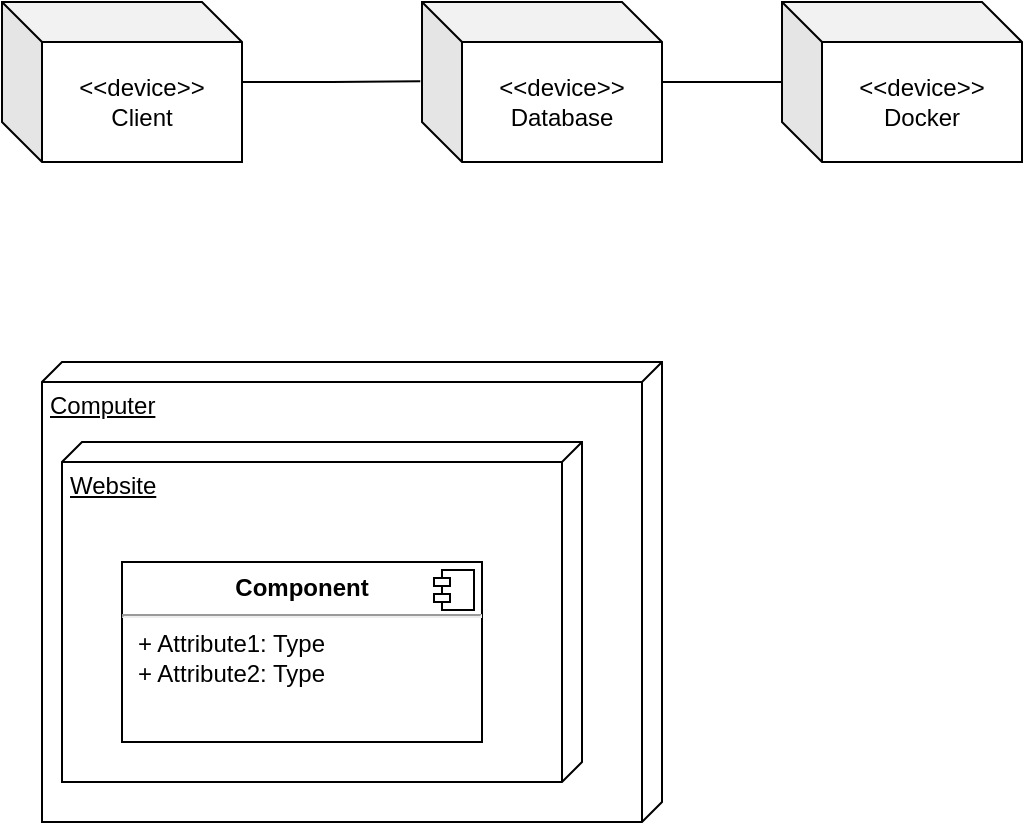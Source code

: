 <mxfile version="20.7.4" type="github">
  <diagram name="Page-1" id="b5b7bab2-c9e2-2cf4-8b2a-24fd1a2a6d21">
    <mxGraphModel dx="1195" dy="652" grid="1" gridSize="10" guides="1" tooltips="1" connect="1" arrows="1" fold="1" page="1" pageScale="1" pageWidth="827" pageHeight="1169" background="none" math="0" shadow="0">
      <root>
        <mxCell id="0" />
        <mxCell id="1" parent="0" />
        <mxCell id="fIjWx73l_MTM7b6kRY-5-4" style="edgeStyle=orthogonalEdgeStyle;rounded=0;orthogonalLoop=1;jettySize=auto;html=1;entryX=-0.007;entryY=0.496;entryDx=0;entryDy=0;entryPerimeter=0;endArrow=none;endFill=0;" edge="1" parent="1" source="fIjWx73l_MTM7b6kRY-5-1" target="fIjWx73l_MTM7b6kRY-5-2">
          <mxGeometry relative="1" as="geometry" />
        </mxCell>
        <mxCell id="fIjWx73l_MTM7b6kRY-5-1" value="&lt;div&gt;&amp;lt;&amp;lt;device&amp;gt;&amp;gt;&lt;/div&gt;&lt;div&gt;Client&lt;br&gt;&lt;/div&gt;" style="shape=cube;whiteSpace=wrap;html=1;boundedLbl=1;backgroundOutline=1;darkOpacity=0.05;darkOpacity2=0.1;" vertex="1" parent="1">
          <mxGeometry x="190" y="320" width="120" height="80" as="geometry" />
        </mxCell>
        <mxCell id="fIjWx73l_MTM7b6kRY-5-5" style="edgeStyle=orthogonalEdgeStyle;rounded=0;orthogonalLoop=1;jettySize=auto;html=1;endArrow=none;endFill=0;" edge="1" parent="1" source="fIjWx73l_MTM7b6kRY-5-2" target="fIjWx73l_MTM7b6kRY-5-3">
          <mxGeometry relative="1" as="geometry" />
        </mxCell>
        <mxCell id="fIjWx73l_MTM7b6kRY-5-2" value="&lt;div&gt;&amp;lt;&amp;lt;device&amp;gt;&amp;gt;&lt;/div&gt;&lt;div&gt;Database&lt;br&gt;&lt;/div&gt;" style="shape=cube;whiteSpace=wrap;html=1;boundedLbl=1;backgroundOutline=1;darkOpacity=0.05;darkOpacity2=0.1;" vertex="1" parent="1">
          <mxGeometry x="400" y="320" width="120" height="80" as="geometry" />
        </mxCell>
        <mxCell id="fIjWx73l_MTM7b6kRY-5-3" value="&lt;div&gt;&amp;lt;&amp;lt;device&amp;gt;&amp;gt;&lt;/div&gt;&lt;div&gt;Docker&lt;br&gt;&lt;/div&gt;" style="shape=cube;whiteSpace=wrap;html=1;boundedLbl=1;backgroundOutline=1;darkOpacity=0.05;darkOpacity2=0.1;" vertex="1" parent="1">
          <mxGeometry x="580" y="320" width="120" height="80" as="geometry" />
        </mxCell>
        <mxCell id="fIjWx73l_MTM7b6kRY-5-6" value="Computer" style="verticalAlign=top;align=left;spacingTop=8;spacingLeft=2;spacingRight=12;shape=cube;size=10;direction=south;fontStyle=4;html=1;" vertex="1" parent="1">
          <mxGeometry x="210" y="500" width="310" height="230" as="geometry" />
        </mxCell>
        <mxCell id="fIjWx73l_MTM7b6kRY-5-7" value="Website" style="verticalAlign=top;align=left;spacingTop=8;spacingLeft=2;spacingRight=12;shape=cube;size=10;direction=south;fontStyle=4;html=1;" vertex="1" parent="1">
          <mxGeometry x="220" y="540" width="260" height="170" as="geometry" />
        </mxCell>
        <mxCell id="fIjWx73l_MTM7b6kRY-5-8" value="&lt;p style=&quot;margin:0px;margin-top:6px;text-align:center;&quot;&gt;&lt;b&gt;Component&lt;/b&gt;&lt;/p&gt;&lt;hr/&gt;&lt;p style=&quot;margin:0px;margin-left:8px;&quot;&gt;+ Attribute1: Type&lt;br/&gt;+ Attribute2: Type&lt;/p&gt;" style="align=left;overflow=fill;html=1;dropTarget=0;" vertex="1" parent="1">
          <mxGeometry x="250" y="600" width="180" height="90" as="geometry" />
        </mxCell>
        <mxCell id="fIjWx73l_MTM7b6kRY-5-9" value="" style="shape=component;jettyWidth=8;jettyHeight=4;" vertex="1" parent="fIjWx73l_MTM7b6kRY-5-8">
          <mxGeometry x="1" width="20" height="20" relative="1" as="geometry">
            <mxPoint x="-24" y="4" as="offset" />
          </mxGeometry>
        </mxCell>
      </root>
    </mxGraphModel>
  </diagram>
</mxfile>

